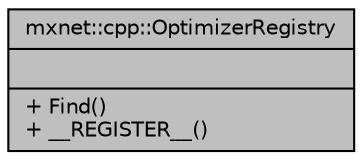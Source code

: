 digraph "mxnet::cpp::OptimizerRegistry"
{
  edge [fontname="Helvetica",fontsize="10",labelfontname="Helvetica",labelfontsize="10"];
  node [fontname="Helvetica",fontsize="10",shape=record];
  Node1 [label="{mxnet::cpp::OptimizerRegistry\n||+ Find()\l+ __REGISTER__()\l}",height=0.2,width=0.4,color="black", fillcolor="grey75", style="filled", fontcolor="black"];
}
